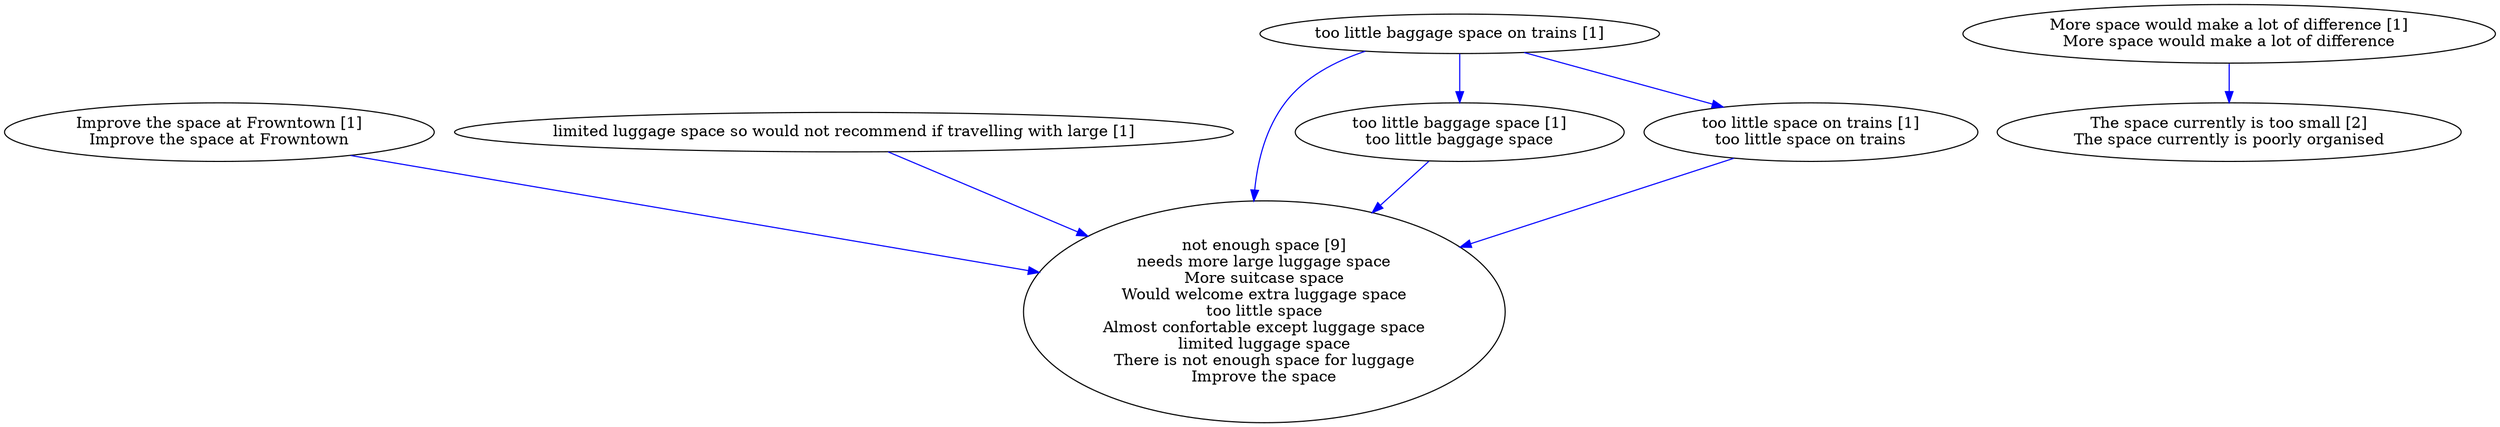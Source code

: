 digraph collapsedGraph {
"not enough space [9]\nneeds more large luggage space\nMore suitcase space\nWould welcome extra luggage space\ntoo little space\nAlmost confortable except luggage space\nlimited luggage space\nThere is not enough space for luggage\nImprove the space""The space currently is too small [2]\nThe space currently is poorly organised""Improve the space at Frowntown [1]\nImprove the space at Frowntown""More space would make a lot of difference [1]\nMore space would make a lot of difference""limited luggage space so would not recommend if travelling with large [1]""too little baggage space on trains [1]""too little baggage space [1]\ntoo little baggage space""too little space on trains [1]\ntoo little space on trains""Improve the space at Frowntown [1]\nImprove the space at Frowntown" -> "not enough space [9]\nneeds more large luggage space\nMore suitcase space\nWould welcome extra luggage space\ntoo little space\nAlmost confortable except luggage space\nlimited luggage space\nThere is not enough space for luggage\nImprove the space" [color=blue]
"More space would make a lot of difference [1]\nMore space would make a lot of difference" -> "The space currently is too small [2]\nThe space currently is poorly organised" [color=blue]
"limited luggage space so would not recommend if travelling with large [1]" -> "not enough space [9]\nneeds more large luggage space\nMore suitcase space\nWould welcome extra luggage space\ntoo little space\nAlmost confortable except luggage space\nlimited luggage space\nThere is not enough space for luggage\nImprove the space" [color=blue]
"too little baggage space on trains [1]" -> "too little baggage space [1]\ntoo little baggage space" [color=blue]
"too little baggage space on trains [1]" -> "too little space on trains [1]\ntoo little space on trains" [color=blue]
"too little baggage space on trains [1]" -> "not enough space [9]\nneeds more large luggage space\nMore suitcase space\nWould welcome extra luggage space\ntoo little space\nAlmost confortable except luggage space\nlimited luggage space\nThere is not enough space for luggage\nImprove the space" [color=blue]
"too little baggage space [1]\ntoo little baggage space" -> "not enough space [9]\nneeds more large luggage space\nMore suitcase space\nWould welcome extra luggage space\ntoo little space\nAlmost confortable except luggage space\nlimited luggage space\nThere is not enough space for luggage\nImprove the space" [color=blue]
"too little space on trains [1]\ntoo little space on trains" -> "not enough space [9]\nneeds more large luggage space\nMore suitcase space\nWould welcome extra luggage space\ntoo little space\nAlmost confortable except luggage space\nlimited luggage space\nThere is not enough space for luggage\nImprove the space" [color=blue]
}